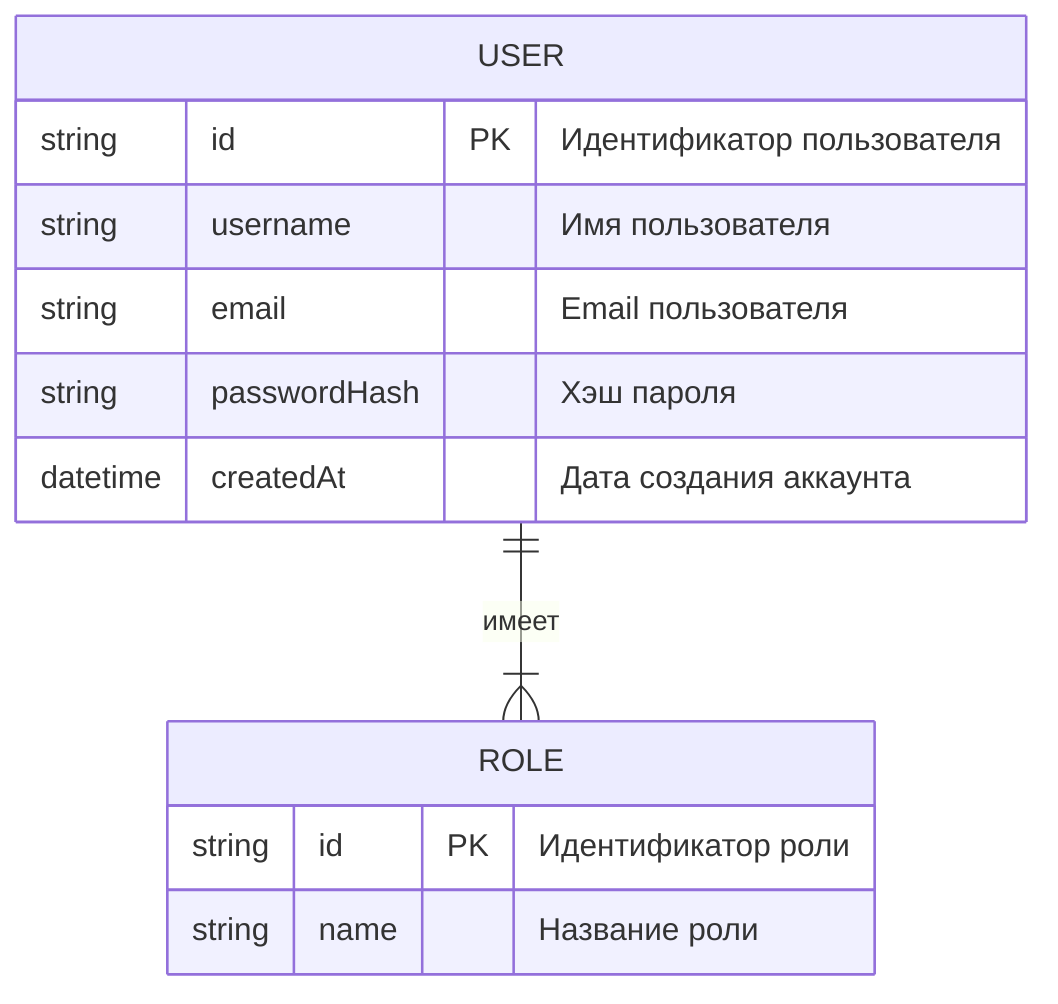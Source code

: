 erDiagram
    USER {
      string id PK "Идентификатор пользователя"
      string username "Имя пользователя"
      string email "Email пользователя"
      string passwordHash "Хэш пароля"
      datetime createdAt "Дата создания аккаунта"
    }
    ROLE {
      string id PK "Идентификатор роли"
      string name "Название роли"
    }
    USER ||--|{ ROLE : "имеет"